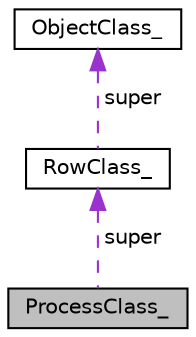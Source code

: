 digraph "ProcessClass_"
{
  edge [fontname="Helvetica",fontsize="10",labelfontname="Helvetica",labelfontsize="10"];
  node [fontname="Helvetica",fontsize="10",shape=record];
  Node1 [label="ProcessClass_",height=0.2,width=0.4,color="black", fillcolor="grey75", style="filled", fontcolor="black"];
  Node2 -> Node1 [dir="back",color="darkorchid3",fontsize="10",style="dashed",label=" super" ];
  Node2 [label="RowClass_",height=0.2,width=0.4,color="black", fillcolor="white", style="filled",URL="$structRowClass__.html"];
  Node3 -> Node2 [dir="back",color="darkorchid3",fontsize="10",style="dashed",label=" super" ];
  Node3 [label="ObjectClass_",height=0.2,width=0.4,color="black", fillcolor="white", style="filled",URL="$structObjectClass__.html"];
}
